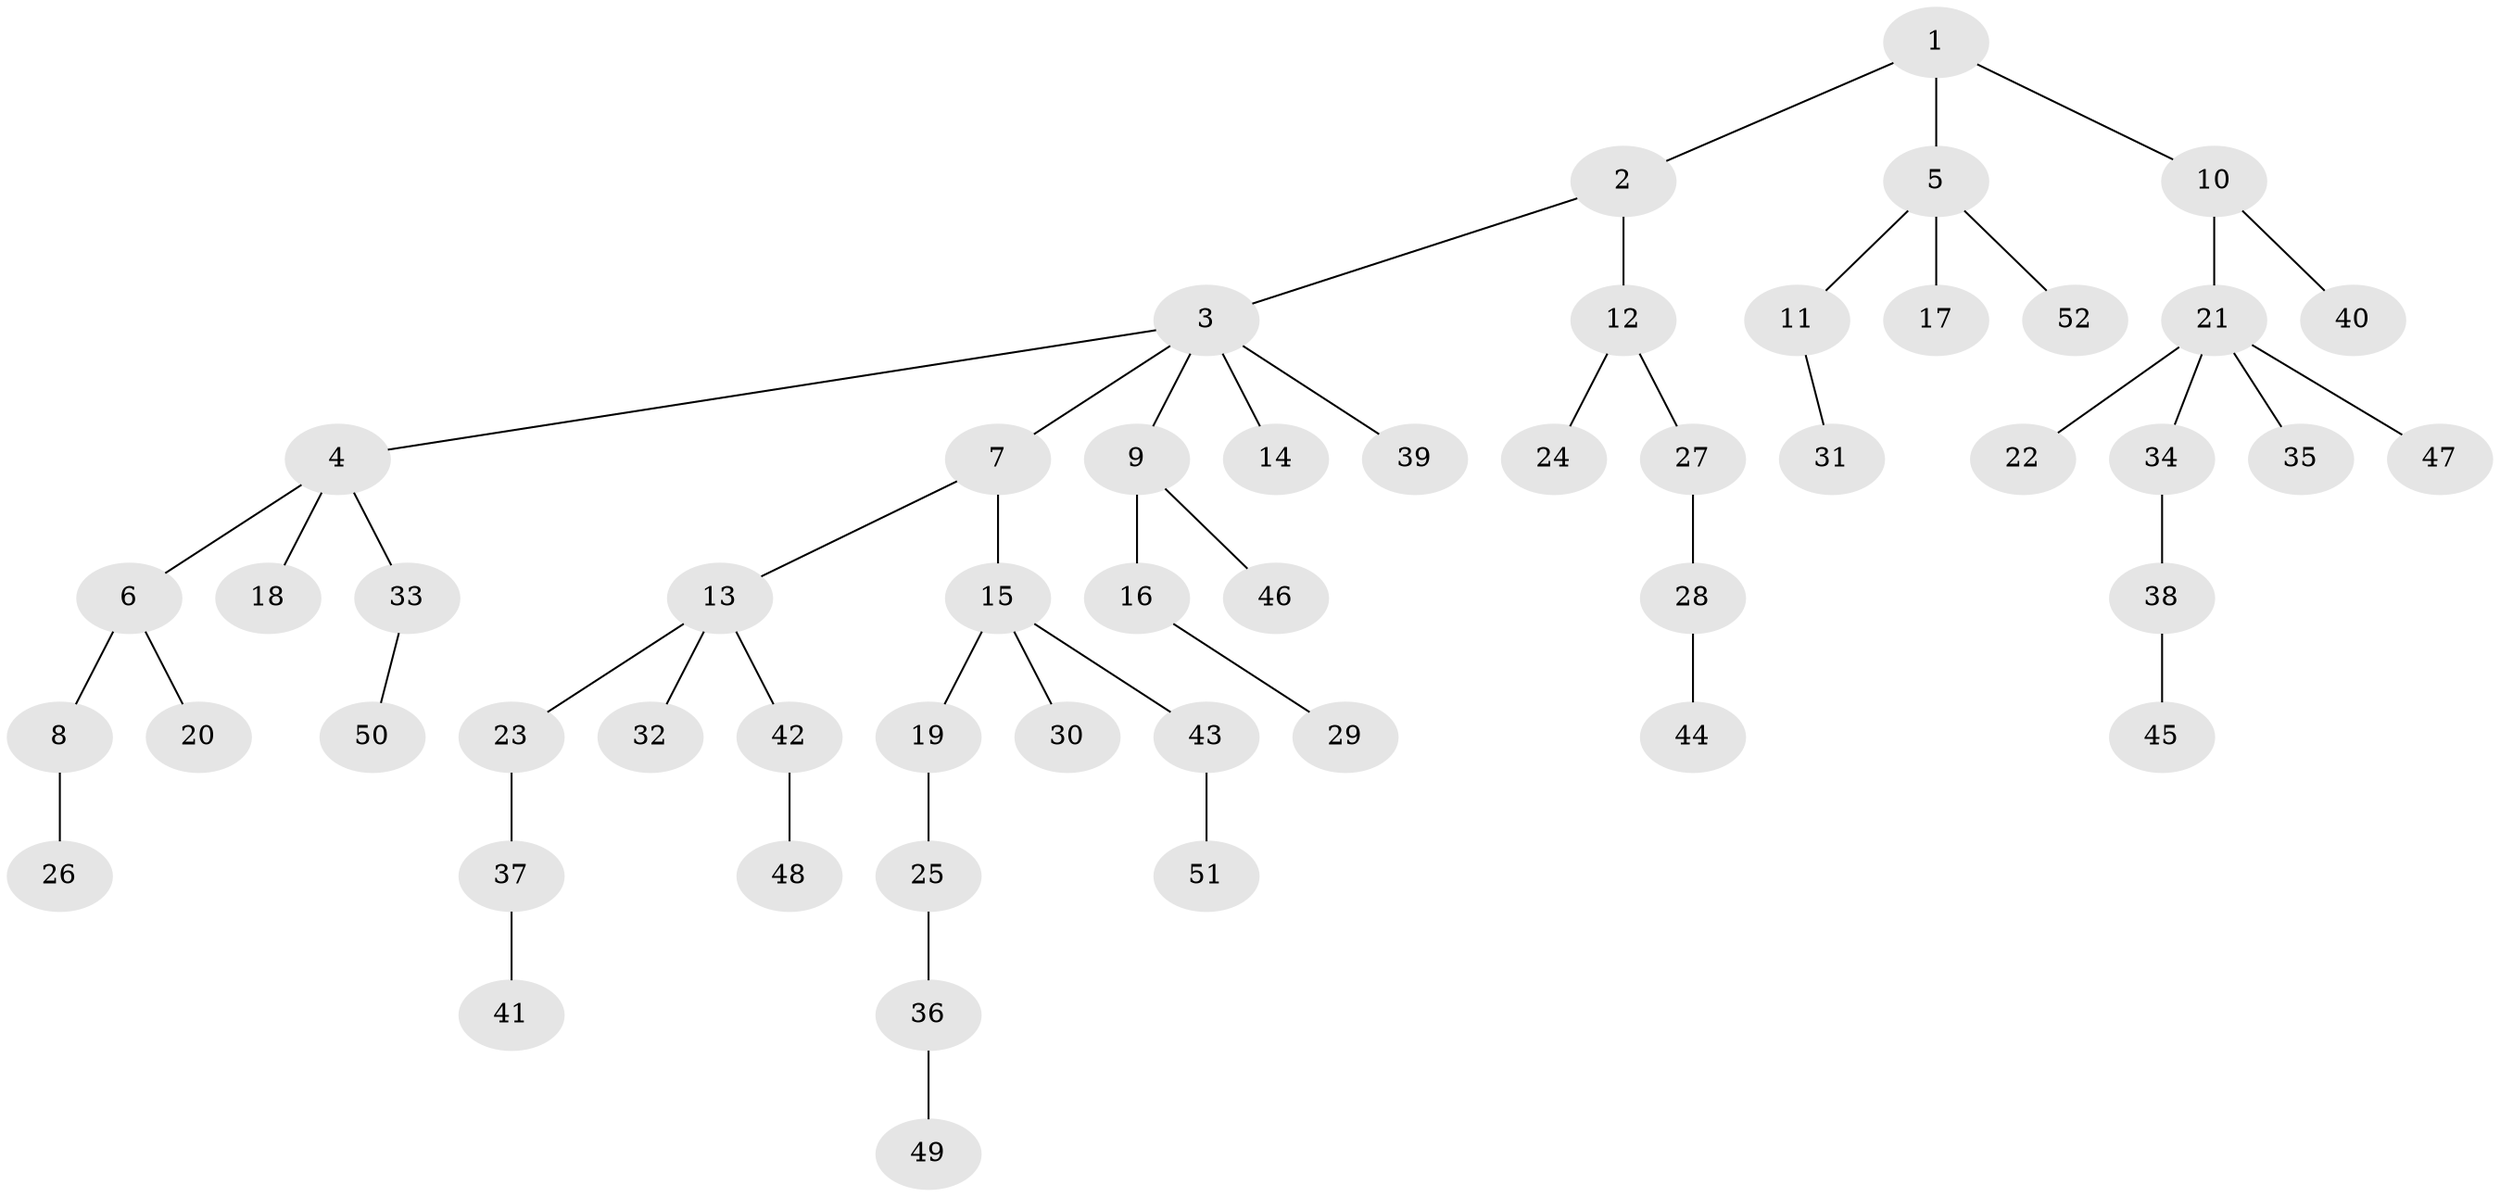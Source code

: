 // Generated by graph-tools (version 1.1) at 2025/15/03/09/25 04:15:34]
// undirected, 52 vertices, 51 edges
graph export_dot {
graph [start="1"]
  node [color=gray90,style=filled];
  1;
  2;
  3;
  4;
  5;
  6;
  7;
  8;
  9;
  10;
  11;
  12;
  13;
  14;
  15;
  16;
  17;
  18;
  19;
  20;
  21;
  22;
  23;
  24;
  25;
  26;
  27;
  28;
  29;
  30;
  31;
  32;
  33;
  34;
  35;
  36;
  37;
  38;
  39;
  40;
  41;
  42;
  43;
  44;
  45;
  46;
  47;
  48;
  49;
  50;
  51;
  52;
  1 -- 2;
  1 -- 5;
  1 -- 10;
  2 -- 3;
  2 -- 12;
  3 -- 4;
  3 -- 7;
  3 -- 9;
  3 -- 14;
  3 -- 39;
  4 -- 6;
  4 -- 18;
  4 -- 33;
  5 -- 11;
  5 -- 17;
  5 -- 52;
  6 -- 8;
  6 -- 20;
  7 -- 13;
  7 -- 15;
  8 -- 26;
  9 -- 16;
  9 -- 46;
  10 -- 21;
  10 -- 40;
  11 -- 31;
  12 -- 24;
  12 -- 27;
  13 -- 23;
  13 -- 32;
  13 -- 42;
  15 -- 19;
  15 -- 30;
  15 -- 43;
  16 -- 29;
  19 -- 25;
  21 -- 22;
  21 -- 34;
  21 -- 35;
  21 -- 47;
  23 -- 37;
  25 -- 36;
  27 -- 28;
  28 -- 44;
  33 -- 50;
  34 -- 38;
  36 -- 49;
  37 -- 41;
  38 -- 45;
  42 -- 48;
  43 -- 51;
}
